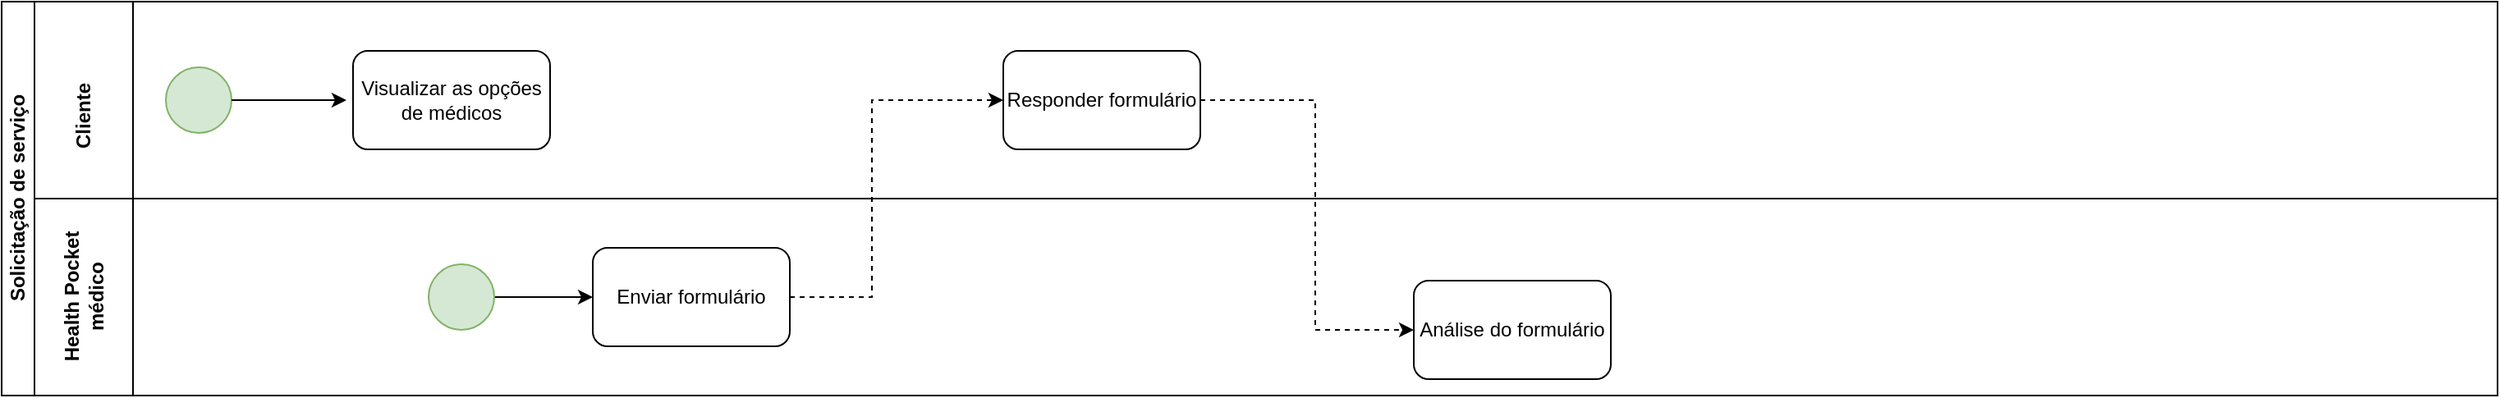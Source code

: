 <mxfile version="24.0.2" type="github">
  <diagram id="prtHgNgQTEPvFCAcTncT" name="Page-1">
    <mxGraphModel dx="880" dy="434" grid="1" gridSize="10" guides="1" tooltips="1" connect="1" arrows="1" fold="1" page="1" pageScale="1" pageWidth="827" pageHeight="1169" math="0" shadow="0">
      <root>
        <mxCell id="0" />
        <mxCell id="1" parent="0" />
        <mxCell id="dNxyNK7c78bLwvsdeMH5-19" value="Solicitação de serviço" style="swimlane;html=1;childLayout=stackLayout;resizeParent=1;resizeParentMax=0;horizontal=0;startSize=20;horizontalStack=0;" parent="1" vertex="1">
          <mxGeometry x="80" y="120" width="1520" height="240" as="geometry" />
        </mxCell>
        <mxCell id="dNxyNK7c78bLwvsdeMH5-35" style="edgeStyle=orthogonalEdgeStyle;rounded=0;orthogonalLoop=1;jettySize=auto;html=1;endArrow=classic;endFill=1;" parent="dNxyNK7c78bLwvsdeMH5-19" edge="1">
          <mxGeometry relative="1" as="geometry">
            <mxPoint x="300" y="200" as="sourcePoint" />
            <mxPoint x="300" y="200" as="targetPoint" />
          </mxGeometry>
        </mxCell>
        <mxCell id="dNxyNK7c78bLwvsdeMH5-20" value="&amp;nbsp; &amp;nbsp; &amp;nbsp; &amp;nbsp; &amp;nbsp; &amp;nbsp; &amp;nbsp; &amp;nbsp; &amp;nbsp; &amp;nbsp; &amp;nbsp; &amp;nbsp; &amp;nbsp; &amp;nbsp; &amp;nbsp; Cliente" style="swimlane;html=1;startSize=60;horizontal=0;" parent="dNxyNK7c78bLwvsdeMH5-19" vertex="1">
          <mxGeometry x="20" width="1500" height="240" as="geometry">
            <mxRectangle x="20" width="820" height="60" as="alternateBounds" />
          </mxGeometry>
        </mxCell>
        <mxCell id="dNxyNK7c78bLwvsdeMH5-23" value="" style="ellipse;whiteSpace=wrap;html=1;fillColor=#d5e8d4;strokeColor=#82b366;" parent="dNxyNK7c78bLwvsdeMH5-20" vertex="1">
          <mxGeometry x="80" y="40" width="40" height="40" as="geometry" />
        </mxCell>
        <mxCell id="-1qxihPrmVjvP6yf5FIc-2" value="" style="endArrow=classic;html=1;rounded=0;" parent="dNxyNK7c78bLwvsdeMH5-20" edge="1">
          <mxGeometry width="50" height="50" relative="1" as="geometry">
            <mxPoint x="120" y="60" as="sourcePoint" />
            <mxPoint x="190" y="60" as="targetPoint" />
          </mxGeometry>
        </mxCell>
        <mxCell id="-1qxihPrmVjvP6yf5FIc-4" value="Visualizar as opções de médicos" style="rounded=1;whiteSpace=wrap;html=1;" parent="dNxyNK7c78bLwvsdeMH5-20" vertex="1">
          <mxGeometry x="194" y="30" width="120" height="60" as="geometry" />
        </mxCell>
        <mxCell id="dNxyNK7c78bLwvsdeMH5-22" value="Health Pocket&lt;br&gt;médico" style="swimlane;html=1;startSize=60;horizontal=0;" parent="dNxyNK7c78bLwvsdeMH5-20" vertex="1">
          <mxGeometry y="120" width="1500" height="120" as="geometry" />
        </mxCell>
        <mxCell id="-1qxihPrmVjvP6yf5FIc-9" style="edgeStyle=orthogonalEdgeStyle;rounded=0;orthogonalLoop=1;jettySize=auto;html=1;exitX=1;exitY=0.5;exitDx=0;exitDy=0;" parent="dNxyNK7c78bLwvsdeMH5-22" source="-1qxihPrmVjvP6yf5FIc-7" edge="1">
          <mxGeometry relative="1" as="geometry">
            <mxPoint x="340" y="60" as="targetPoint" />
          </mxGeometry>
        </mxCell>
        <mxCell id="-1qxihPrmVjvP6yf5FIc-7" value="" style="ellipse;whiteSpace=wrap;html=1;fillColor=#d5e8d4;strokeColor=#82b366;" parent="dNxyNK7c78bLwvsdeMH5-22" vertex="1">
          <mxGeometry x="240" y="40" width="40" height="40" as="geometry" />
        </mxCell>
        <mxCell id="vIxtmWt3vzxnquXUV1y1-1" value="Enviar formulário" style="rounded=1;whiteSpace=wrap;html=1;" vertex="1" parent="dNxyNK7c78bLwvsdeMH5-22">
          <mxGeometry x="340" y="30" width="120" height="60" as="geometry" />
        </mxCell>
        <mxCell id="vIxtmWt3vzxnquXUV1y1-7" value="" style="endArrow=classic;html=1;rounded=0;dashed=1;" edge="1" parent="dNxyNK7c78bLwvsdeMH5-22">
          <mxGeometry width="50" height="50" relative="1" as="geometry">
            <mxPoint x="460" y="60" as="sourcePoint" />
            <mxPoint x="590" y="-60" as="targetPoint" />
            <Array as="points">
              <mxPoint x="510" y="60" />
              <mxPoint x="510" y="-60" />
            </Array>
          </mxGeometry>
        </mxCell>
        <mxCell id="vIxtmWt3vzxnquXUV1y1-11" value="Análise do formulário" style="rounded=1;whiteSpace=wrap;html=1;" vertex="1" parent="dNxyNK7c78bLwvsdeMH5-22">
          <mxGeometry x="840" y="50" width="120" height="60" as="geometry" />
        </mxCell>
        <mxCell id="vIxtmWt3vzxnquXUV1y1-8" value="Responder formulário" style="rounded=1;whiteSpace=wrap;html=1;" vertex="1" parent="dNxyNK7c78bLwvsdeMH5-20">
          <mxGeometry x="590" y="30" width="120" height="60" as="geometry" />
        </mxCell>
        <mxCell id="vIxtmWt3vzxnquXUV1y1-10" value="" style="endArrow=classic;html=1;rounded=0;dashed=1;exitX=1;exitY=0.5;exitDx=0;exitDy=0;" edge="1" parent="dNxyNK7c78bLwvsdeMH5-20" source="vIxtmWt3vzxnquXUV1y1-8" target="vIxtmWt3vzxnquXUV1y1-11">
          <mxGeometry width="50" height="50" relative="1" as="geometry">
            <mxPoint x="780" y="180" as="sourcePoint" />
            <mxPoint x="850" y="200" as="targetPoint" />
            <Array as="points">
              <mxPoint x="780" y="60" />
              <mxPoint x="780" y="200" />
            </Array>
          </mxGeometry>
        </mxCell>
      </root>
    </mxGraphModel>
  </diagram>
</mxfile>
